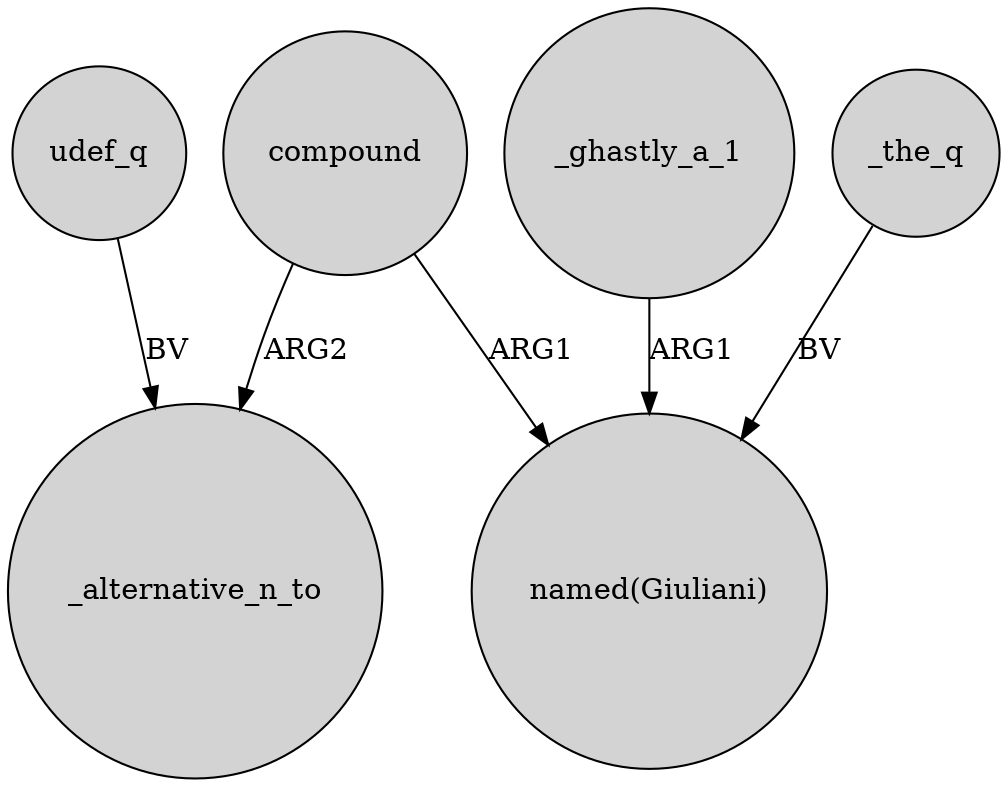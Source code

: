 digraph {
	node [shape=circle style=filled]
	compound -> _alternative_n_to [label=ARG2]
	compound -> "named(Giuliani)" [label=ARG1]
	udef_q -> _alternative_n_to [label=BV]
	_the_q -> "named(Giuliani)" [label=BV]
	_ghastly_a_1 -> "named(Giuliani)" [label=ARG1]
}
